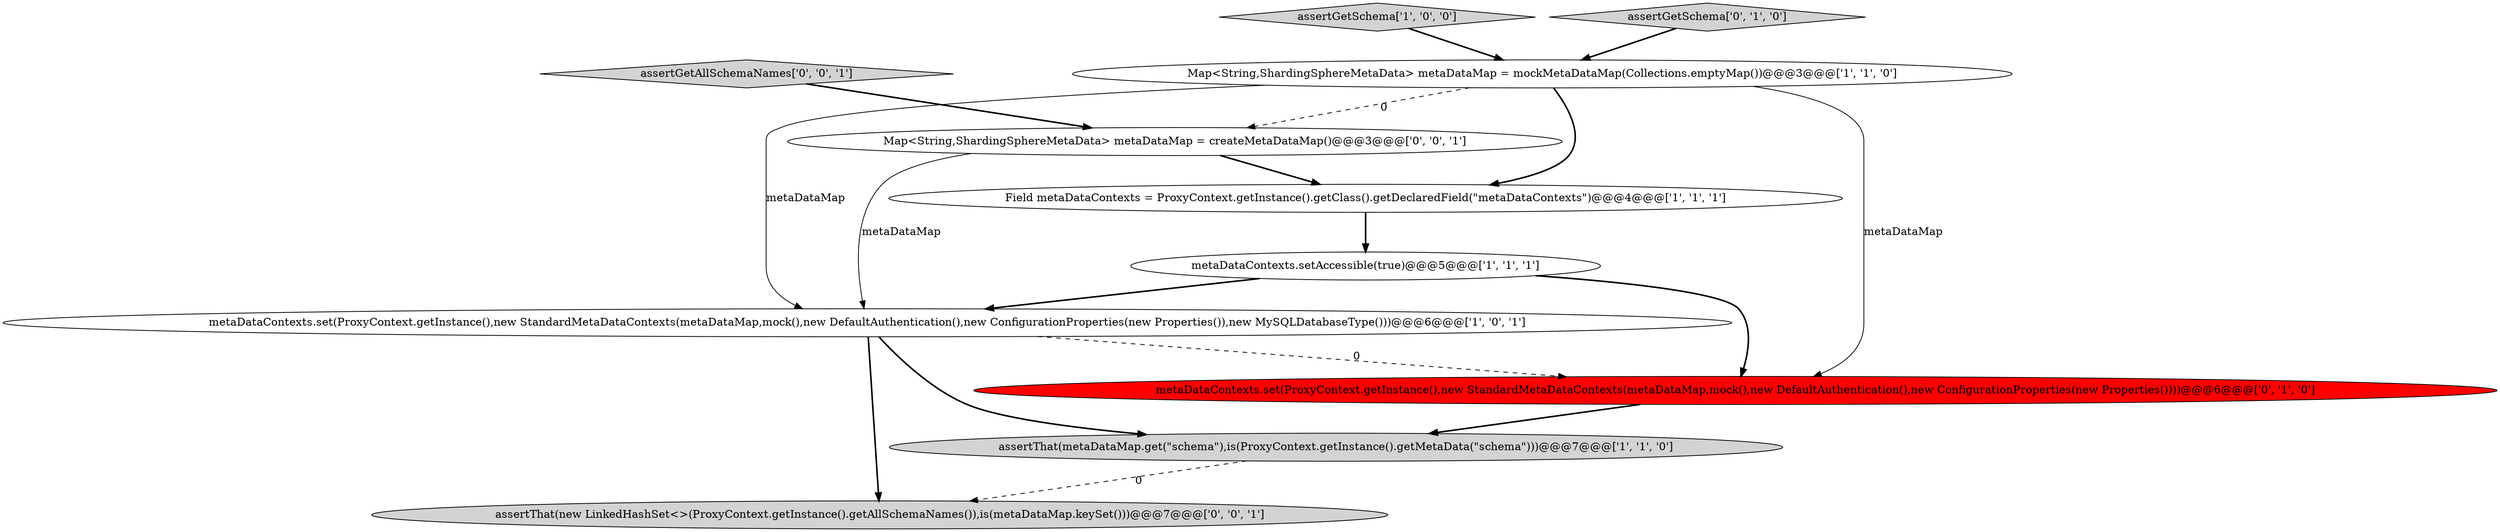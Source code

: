 digraph {
0 [style = filled, label = "Map<String,ShardingSphereMetaData> metaDataMap = mockMetaDataMap(Collections.emptyMap())@@@3@@@['1', '1', '0']", fillcolor = white, shape = ellipse image = "AAA0AAABBB1BBB"];
4 [style = filled, label = "metaDataContexts.set(ProxyContext.getInstance(),new StandardMetaDataContexts(metaDataMap,mock(),new DefaultAuthentication(),new ConfigurationProperties(new Properties()),new MySQLDatabaseType()))@@@6@@@['1', '0', '1']", fillcolor = white, shape = ellipse image = "AAA0AAABBB1BBB"];
1 [style = filled, label = "Field metaDataContexts = ProxyContext.getInstance().getClass().getDeclaredField(\"metaDataContexts\")@@@4@@@['1', '1', '1']", fillcolor = white, shape = ellipse image = "AAA0AAABBB1BBB"];
5 [style = filled, label = "assertGetSchema['1', '0', '0']", fillcolor = lightgray, shape = diamond image = "AAA0AAABBB1BBB"];
10 [style = filled, label = "Map<String,ShardingSphereMetaData> metaDataMap = createMetaDataMap()@@@3@@@['0', '0', '1']", fillcolor = white, shape = ellipse image = "AAA0AAABBB3BBB"];
7 [style = filled, label = "metaDataContexts.set(ProxyContext.getInstance(),new StandardMetaDataContexts(metaDataMap,mock(),new DefaultAuthentication(),new ConfigurationProperties(new Properties())))@@@6@@@['0', '1', '0']", fillcolor = red, shape = ellipse image = "AAA1AAABBB2BBB"];
9 [style = filled, label = "assertGetAllSchemaNames['0', '0', '1']", fillcolor = lightgray, shape = diamond image = "AAA0AAABBB3BBB"];
3 [style = filled, label = "assertThat(metaDataMap.get(\"schema\"),is(ProxyContext.getInstance().getMetaData(\"schema\")))@@@7@@@['1', '1', '0']", fillcolor = lightgray, shape = ellipse image = "AAA0AAABBB1BBB"];
6 [style = filled, label = "assertGetSchema['0', '1', '0']", fillcolor = lightgray, shape = diamond image = "AAA0AAABBB2BBB"];
8 [style = filled, label = "assertThat(new LinkedHashSet<>(ProxyContext.getInstance().getAllSchemaNames()),is(metaDataMap.keySet()))@@@7@@@['0', '0', '1']", fillcolor = lightgray, shape = ellipse image = "AAA0AAABBB3BBB"];
2 [style = filled, label = "metaDataContexts.setAccessible(true)@@@5@@@['1', '1', '1']", fillcolor = white, shape = ellipse image = "AAA0AAABBB1BBB"];
3->8 [style = dashed, label="0"];
4->8 [style = bold, label=""];
4->3 [style = bold, label=""];
0->7 [style = solid, label="metaDataMap"];
1->2 [style = bold, label=""];
6->0 [style = bold, label=""];
2->7 [style = bold, label=""];
10->4 [style = solid, label="metaDataMap"];
9->10 [style = bold, label=""];
0->4 [style = solid, label="metaDataMap"];
5->0 [style = bold, label=""];
10->1 [style = bold, label=""];
0->10 [style = dashed, label="0"];
2->4 [style = bold, label=""];
4->7 [style = dashed, label="0"];
0->1 [style = bold, label=""];
7->3 [style = bold, label=""];
}
